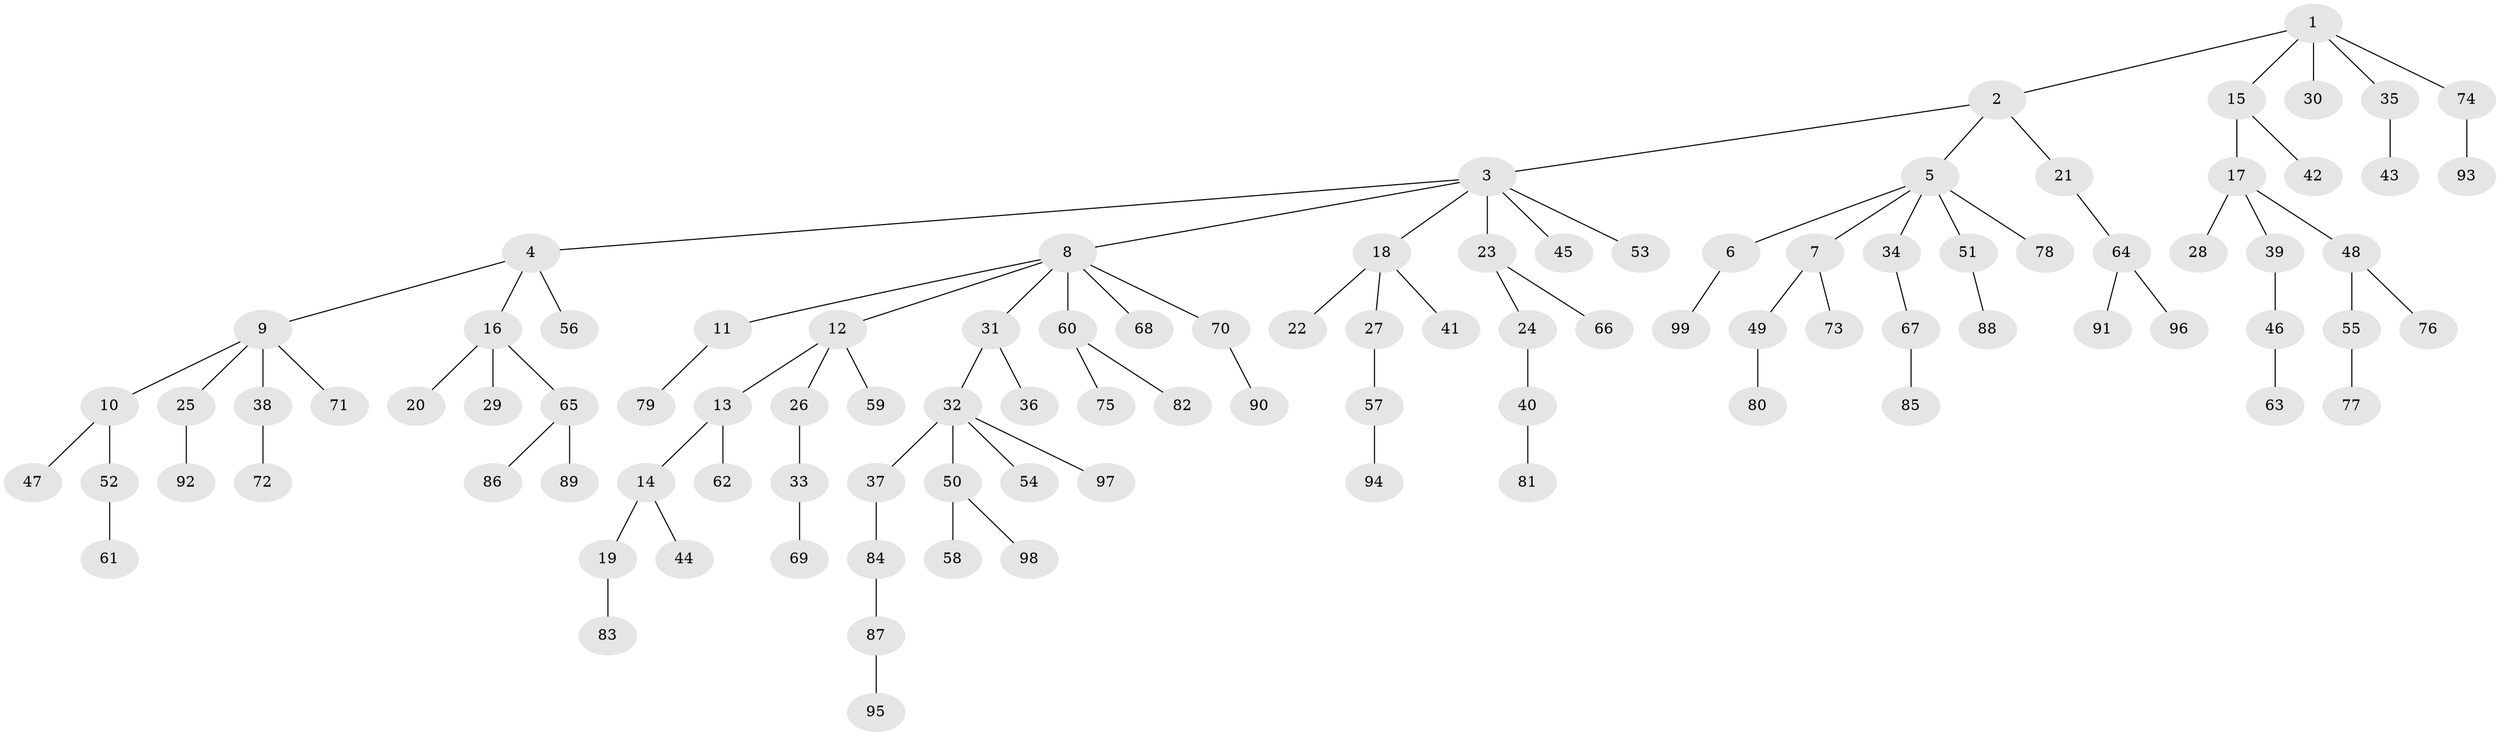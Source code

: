 // Generated by graph-tools (version 1.1) at 2025/02/03/09/25 03:02:18]
// undirected, 99 vertices, 98 edges
graph export_dot {
graph [start="1"]
  node [color=gray90,style=filled];
  1;
  2;
  3;
  4;
  5;
  6;
  7;
  8;
  9;
  10;
  11;
  12;
  13;
  14;
  15;
  16;
  17;
  18;
  19;
  20;
  21;
  22;
  23;
  24;
  25;
  26;
  27;
  28;
  29;
  30;
  31;
  32;
  33;
  34;
  35;
  36;
  37;
  38;
  39;
  40;
  41;
  42;
  43;
  44;
  45;
  46;
  47;
  48;
  49;
  50;
  51;
  52;
  53;
  54;
  55;
  56;
  57;
  58;
  59;
  60;
  61;
  62;
  63;
  64;
  65;
  66;
  67;
  68;
  69;
  70;
  71;
  72;
  73;
  74;
  75;
  76;
  77;
  78;
  79;
  80;
  81;
  82;
  83;
  84;
  85;
  86;
  87;
  88;
  89;
  90;
  91;
  92;
  93;
  94;
  95;
  96;
  97;
  98;
  99;
  1 -- 2;
  1 -- 15;
  1 -- 30;
  1 -- 35;
  1 -- 74;
  2 -- 3;
  2 -- 5;
  2 -- 21;
  3 -- 4;
  3 -- 8;
  3 -- 18;
  3 -- 23;
  3 -- 45;
  3 -- 53;
  4 -- 9;
  4 -- 16;
  4 -- 56;
  5 -- 6;
  5 -- 7;
  5 -- 34;
  5 -- 51;
  5 -- 78;
  6 -- 99;
  7 -- 49;
  7 -- 73;
  8 -- 11;
  8 -- 12;
  8 -- 31;
  8 -- 60;
  8 -- 68;
  8 -- 70;
  9 -- 10;
  9 -- 25;
  9 -- 38;
  9 -- 71;
  10 -- 47;
  10 -- 52;
  11 -- 79;
  12 -- 13;
  12 -- 26;
  12 -- 59;
  13 -- 14;
  13 -- 62;
  14 -- 19;
  14 -- 44;
  15 -- 17;
  15 -- 42;
  16 -- 20;
  16 -- 29;
  16 -- 65;
  17 -- 28;
  17 -- 39;
  17 -- 48;
  18 -- 22;
  18 -- 27;
  18 -- 41;
  19 -- 83;
  21 -- 64;
  23 -- 24;
  23 -- 66;
  24 -- 40;
  25 -- 92;
  26 -- 33;
  27 -- 57;
  31 -- 32;
  31 -- 36;
  32 -- 37;
  32 -- 50;
  32 -- 54;
  32 -- 97;
  33 -- 69;
  34 -- 67;
  35 -- 43;
  37 -- 84;
  38 -- 72;
  39 -- 46;
  40 -- 81;
  46 -- 63;
  48 -- 55;
  48 -- 76;
  49 -- 80;
  50 -- 58;
  50 -- 98;
  51 -- 88;
  52 -- 61;
  55 -- 77;
  57 -- 94;
  60 -- 75;
  60 -- 82;
  64 -- 91;
  64 -- 96;
  65 -- 86;
  65 -- 89;
  67 -- 85;
  70 -- 90;
  74 -- 93;
  84 -- 87;
  87 -- 95;
}
